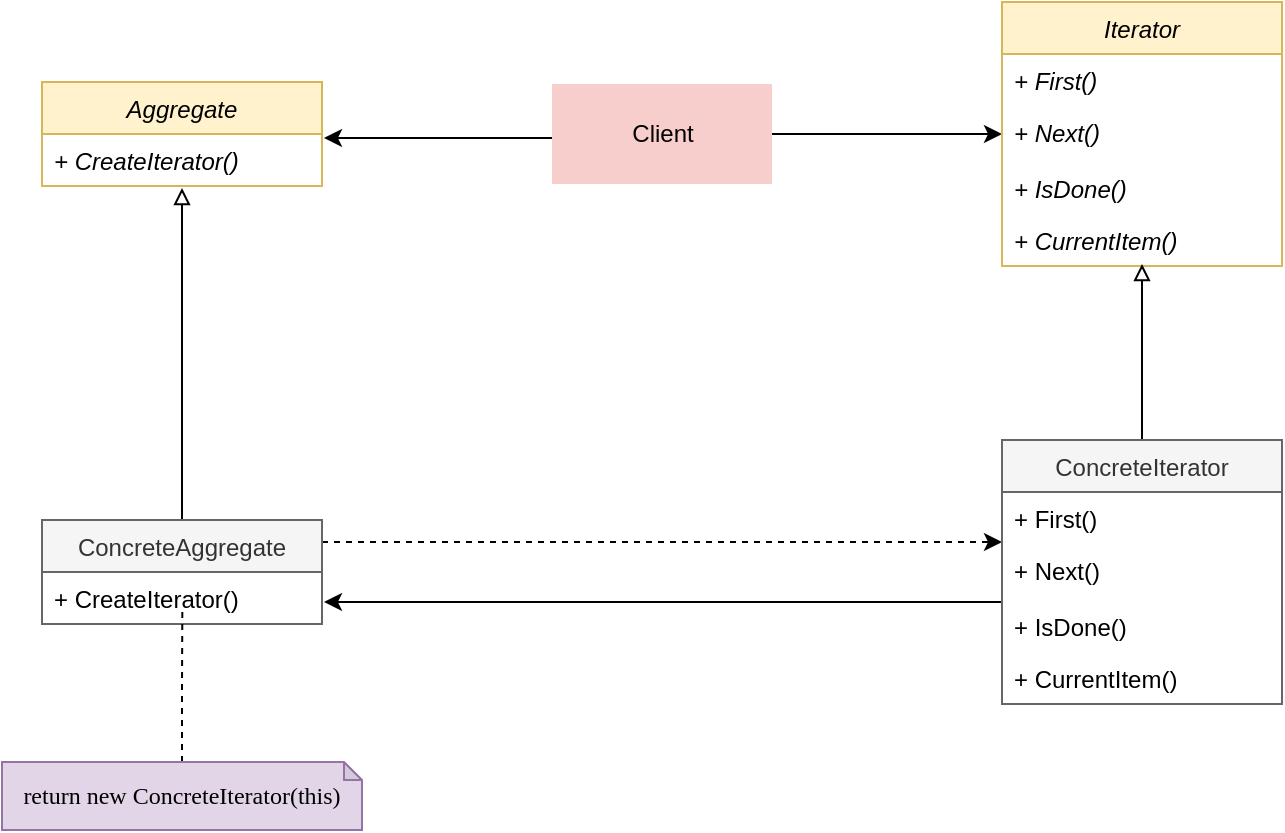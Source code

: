 <mxfile version="10.7.0" type="device"><diagram id="M2YDb8WzQlA4W4-fpNph" name="Page-1"><mxGraphModel dx="1788" dy="568" grid="1" gridSize="10" guides="1" tooltips="1" connect="1" arrows="1" fold="1" page="1" pageScale="1" pageWidth="827" pageHeight="1169" math="0" shadow="0"><root><mxCell id="0"/><mxCell id="1" parent="0"/><mxCell id="fWodEr6-T4Hsm9cVHZZ9-1" value="Aggregate" style="swimlane;fontStyle=2;childLayout=stackLayout;horizontal=1;startSize=26;horizontalStack=0;resizeParent=1;resizeParentMax=0;resizeLast=0;collapsible=1;marginBottom=0;fillColor=#fff2cc;strokeColor=#d6b656;" vertex="1" parent="1"><mxGeometry x="-90" y="140" width="140" height="52" as="geometry"/></mxCell><mxCell id="fWodEr6-T4Hsm9cVHZZ9-2" value="+ CreateIterator()" style="text;strokeColor=none;fillColor=none;align=left;verticalAlign=top;spacingLeft=4;spacingRight=4;overflow=hidden;rotatable=0;points=[[0,0.5],[1,0.5]];portConstraint=eastwest;fontStyle=2" vertex="1" parent="fWodEr6-T4Hsm9cVHZZ9-1"><mxGeometry y="26" width="140" height="26" as="geometry"/></mxCell><mxCell id="fWodEr6-T4Hsm9cVHZZ9-19" style="edgeStyle=orthogonalEdgeStyle;rounded=0;orthogonalLoop=1;jettySize=auto;html=1;entryX=0.5;entryY=1.038;entryDx=0;entryDy=0;entryPerimeter=0;fontFamily=Tahoma;endArrow=block;endFill=0;" edge="1" parent="1" source="fWodEr6-T4Hsm9cVHZZ9-5" target="fWodEr6-T4Hsm9cVHZZ9-2"><mxGeometry relative="1" as="geometry"><Array as="points"><mxPoint x="-20" y="250"/><mxPoint x="-20" y="250"/></Array></mxGeometry></mxCell><mxCell id="fWodEr6-T4Hsm9cVHZZ9-22" style="edgeStyle=orthogonalEdgeStyle;rounded=0;orthogonalLoop=1;jettySize=auto;html=1;entryX=0;entryY=0.5;entryDx=0;entryDy=0;endArrow=classic;endFill=1;fontFamily=Tahoma;dashed=1;" edge="1" parent="1"><mxGeometry relative="1" as="geometry"><mxPoint x="50" y="370" as="sourcePoint"/><mxPoint x="390" y="370" as="targetPoint"/></mxGeometry></mxCell><mxCell id="fWodEr6-T4Hsm9cVHZZ9-5" value="ConcreteAggregate" style="swimlane;fontStyle=0;childLayout=stackLayout;horizontal=1;startSize=26;fillColor=#f5f5f5;horizontalStack=0;resizeParent=1;resizeParentMax=0;resizeLast=0;collapsible=1;marginBottom=0;strokeColor=#666666;fontColor=#333333;" vertex="1" parent="1"><mxGeometry x="-90" y="359" width="140" height="52" as="geometry"/></mxCell><mxCell id="fWodEr6-T4Hsm9cVHZZ9-6" value="+ CreateIterator()" style="text;strokeColor=none;fillColor=none;align=left;verticalAlign=top;spacingLeft=4;spacingRight=4;overflow=hidden;rotatable=0;points=[[0,0.5],[1,0.5]];portConstraint=eastwest;" vertex="1" parent="fWodEr6-T4Hsm9cVHZZ9-5"><mxGeometry y="26" width="140" height="26" as="geometry"/></mxCell><mxCell id="fWodEr6-T4Hsm9cVHZZ9-20" style="edgeStyle=orthogonalEdgeStyle;rounded=0;orthogonalLoop=1;jettySize=auto;html=1;fontFamily=Tahoma;" edge="1" parent="1" source="fWodEr6-T4Hsm9cVHZZ9-7"><mxGeometry relative="1" as="geometry"><mxPoint x="51" y="168" as="targetPoint"/><Array as="points"><mxPoint x="140" y="168"/><mxPoint x="140" y="168"/></Array></mxGeometry></mxCell><mxCell id="fWodEr6-T4Hsm9cVHZZ9-21" style="edgeStyle=orthogonalEdgeStyle;rounded=0;orthogonalLoop=1;jettySize=auto;html=1;entryX=0;entryY=0.5;entryDx=0;entryDy=0;fontFamily=Tahoma;" edge="1" parent="1" source="fWodEr6-T4Hsm9cVHZZ9-7" target="fWodEr6-T4Hsm9cVHZZ9-10"><mxGeometry relative="1" as="geometry"/></mxCell><mxCell id="fWodEr6-T4Hsm9cVHZZ9-7" value="Client" style="html=1;fillColor=#f8cecc;strokeColor=none;" vertex="1" parent="1"><mxGeometry x="165" y="141" width="110" height="50" as="geometry"/></mxCell><mxCell id="fWodEr6-T4Hsm9cVHZZ9-8" value="Iterator" style="swimlane;fontStyle=2;childLayout=stackLayout;horizontal=1;startSize=26;fillColor=#fff2cc;horizontalStack=0;resizeParent=1;resizeParentMax=0;resizeLast=0;collapsible=1;marginBottom=0;strokeColor=#d6b656;" vertex="1" parent="1"><mxGeometry x="390" y="100" width="140" height="132" as="geometry"/></mxCell><mxCell id="fWodEr6-T4Hsm9cVHZZ9-9" value="+ First()" style="text;strokeColor=none;fillColor=none;align=left;verticalAlign=top;spacingLeft=4;spacingRight=4;overflow=hidden;rotatable=0;points=[[0,0.5],[1,0.5]];portConstraint=eastwest;fontStyle=2" vertex="1" parent="fWodEr6-T4Hsm9cVHZZ9-8"><mxGeometry y="26" width="140" height="26" as="geometry"/></mxCell><mxCell id="fWodEr6-T4Hsm9cVHZZ9-10" value="+ Next()" style="text;strokeColor=none;fillColor=none;align=left;verticalAlign=top;spacingLeft=4;spacingRight=4;overflow=hidden;rotatable=0;points=[[0,0.5],[1,0.5]];portConstraint=eastwest;fontStyle=2" vertex="1" parent="fWodEr6-T4Hsm9cVHZZ9-8"><mxGeometry y="52" width="140" height="28" as="geometry"/></mxCell><mxCell id="fWodEr6-T4Hsm9cVHZZ9-11" value="+ IsDone()" style="text;strokeColor=none;fillColor=none;align=left;verticalAlign=top;spacingLeft=4;spacingRight=4;overflow=hidden;rotatable=0;points=[[0,0.5],[1,0.5]];portConstraint=eastwest;fontStyle=2" vertex="1" parent="fWodEr6-T4Hsm9cVHZZ9-8"><mxGeometry y="80" width="140" height="26" as="geometry"/></mxCell><mxCell id="fWodEr6-T4Hsm9cVHZZ9-12" value="+ CurrentItem()" style="text;strokeColor=none;fillColor=none;align=left;verticalAlign=top;spacingLeft=4;spacingRight=4;overflow=hidden;rotatable=0;points=[[0,0.5],[1,0.5]];portConstraint=eastwest;fontStyle=2" vertex="1" parent="fWodEr6-T4Hsm9cVHZZ9-8"><mxGeometry y="106" width="140" height="26" as="geometry"/></mxCell><mxCell id="fWodEr6-T4Hsm9cVHZZ9-18" style="edgeStyle=orthogonalEdgeStyle;rounded=0;orthogonalLoop=1;jettySize=auto;html=1;entryX=0.5;entryY=0.962;entryDx=0;entryDy=0;entryPerimeter=0;fontFamily=Tahoma;endArrow=block;endFill=0;" edge="1" parent="1" source="fWodEr6-T4Hsm9cVHZZ9-13" target="fWodEr6-T4Hsm9cVHZZ9-12"><mxGeometry relative="1" as="geometry"/></mxCell><mxCell id="fWodEr6-T4Hsm9cVHZZ9-24" style="edgeStyle=orthogonalEdgeStyle;rounded=0;orthogonalLoop=1;jettySize=auto;html=1;endArrow=classic;endFill=1;fontFamily=Tahoma;" edge="1" parent="1"><mxGeometry relative="1" as="geometry"><mxPoint x="390" y="400" as="sourcePoint"/><mxPoint x="51" y="400" as="targetPoint"/><Array as="points"><mxPoint x="300" y="400"/><mxPoint x="300" y="400"/></Array></mxGeometry></mxCell><mxCell id="fWodEr6-T4Hsm9cVHZZ9-13" value="ConcreteIterator" style="swimlane;fontStyle=0;childLayout=stackLayout;horizontal=1;startSize=26;fillColor=#f5f5f5;horizontalStack=0;resizeParent=1;resizeParentMax=0;resizeLast=0;collapsible=1;marginBottom=0;strokeColor=#666666;fontColor=#333333;" vertex="1" parent="1"><mxGeometry x="390" y="319" width="140" height="132" as="geometry"/></mxCell><mxCell id="fWodEr6-T4Hsm9cVHZZ9-14" value="+ First()" style="text;strokeColor=none;fillColor=none;align=left;verticalAlign=top;spacingLeft=4;spacingRight=4;overflow=hidden;rotatable=0;points=[[0,0.5],[1,0.5]];portConstraint=eastwest;" vertex="1" parent="fWodEr6-T4Hsm9cVHZZ9-13"><mxGeometry y="26" width="140" height="26" as="geometry"/></mxCell><mxCell id="fWodEr6-T4Hsm9cVHZZ9-15" value="+ Next()" style="text;strokeColor=none;fillColor=none;align=left;verticalAlign=top;spacingLeft=4;spacingRight=4;overflow=hidden;rotatable=0;points=[[0,0.5],[1,0.5]];portConstraint=eastwest;" vertex="1" parent="fWodEr6-T4Hsm9cVHZZ9-13"><mxGeometry y="52" width="140" height="28" as="geometry"/></mxCell><mxCell id="fWodEr6-T4Hsm9cVHZZ9-16" value="+ IsDone()" style="text;strokeColor=none;fillColor=none;align=left;verticalAlign=top;spacingLeft=4;spacingRight=4;overflow=hidden;rotatable=0;points=[[0,0.5],[1,0.5]];portConstraint=eastwest;" vertex="1" parent="fWodEr6-T4Hsm9cVHZZ9-13"><mxGeometry y="80" width="140" height="26" as="geometry"/></mxCell><mxCell id="fWodEr6-T4Hsm9cVHZZ9-17" value="+ CurrentItem()" style="text;strokeColor=none;fillColor=none;align=left;verticalAlign=top;spacingLeft=4;spacingRight=4;overflow=hidden;rotatable=0;points=[[0,0.5],[1,0.5]];portConstraint=eastwest;" vertex="1" parent="fWodEr6-T4Hsm9cVHZZ9-13"><mxGeometry y="106" width="140" height="26" as="geometry"/></mxCell><mxCell id="fWodEr6-T4Hsm9cVHZZ9-27" style="edgeStyle=orthogonalEdgeStyle;rounded=0;orthogonalLoop=1;jettySize=auto;html=1;entryX=0.501;entryY=0.981;entryDx=0;entryDy=0;entryPerimeter=0;endArrow=none;endFill=0;fontFamily=Tahoma;dashed=1;exitX=0.5;exitY=0;exitDx=0;exitDy=0;exitPerimeter=0;" edge="1" parent="1" source="fWodEr6-T4Hsm9cVHZZ9-26"><mxGeometry relative="1" as="geometry"><mxPoint x="-19.833" y="474" as="sourcePoint"/><mxPoint x="-19.833" y="404.5" as="targetPoint"/></mxGeometry></mxCell><mxCell id="fWodEr6-T4Hsm9cVHZZ9-26" value="return new ConcreteIterator(this)" style="shape=note;whiteSpace=wrap;html=1;backgroundOutline=1;darkOpacity=0.05;fontFamily=Tahoma;size=9;fillColor=#e1d5e7;strokeColor=#9673a6;" vertex="1" parent="1"><mxGeometry x="-110" y="480" width="180" height="34" as="geometry"/></mxCell></root></mxGraphModel></diagram></mxfile>